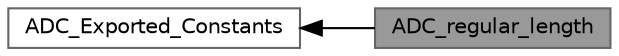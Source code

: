 digraph "ADC_regular_length"
{
 // LATEX_PDF_SIZE
  bgcolor="transparent";
  edge [fontname=Helvetica,fontsize=10,labelfontname=Helvetica,labelfontsize=10];
  node [fontname=Helvetica,fontsize=10,shape=box,height=0.2,width=0.4];
  rankdir=LR;
  Node2 [id="Node000002",label="ADC_Exported_Constants",height=0.2,width=0.4,color="grey40", fillcolor="white", style="filled",URL="$group___a_d_c___exported___constants.html",tooltip=" "];
  Node1 [id="Node000001",label="ADC_regular_length",height=0.2,width=0.4,color="gray40", fillcolor="grey60", style="filled", fontcolor="black",tooltip=" "];
  Node2->Node1 [shape=plaintext, dir="back", style="solid"];
}
